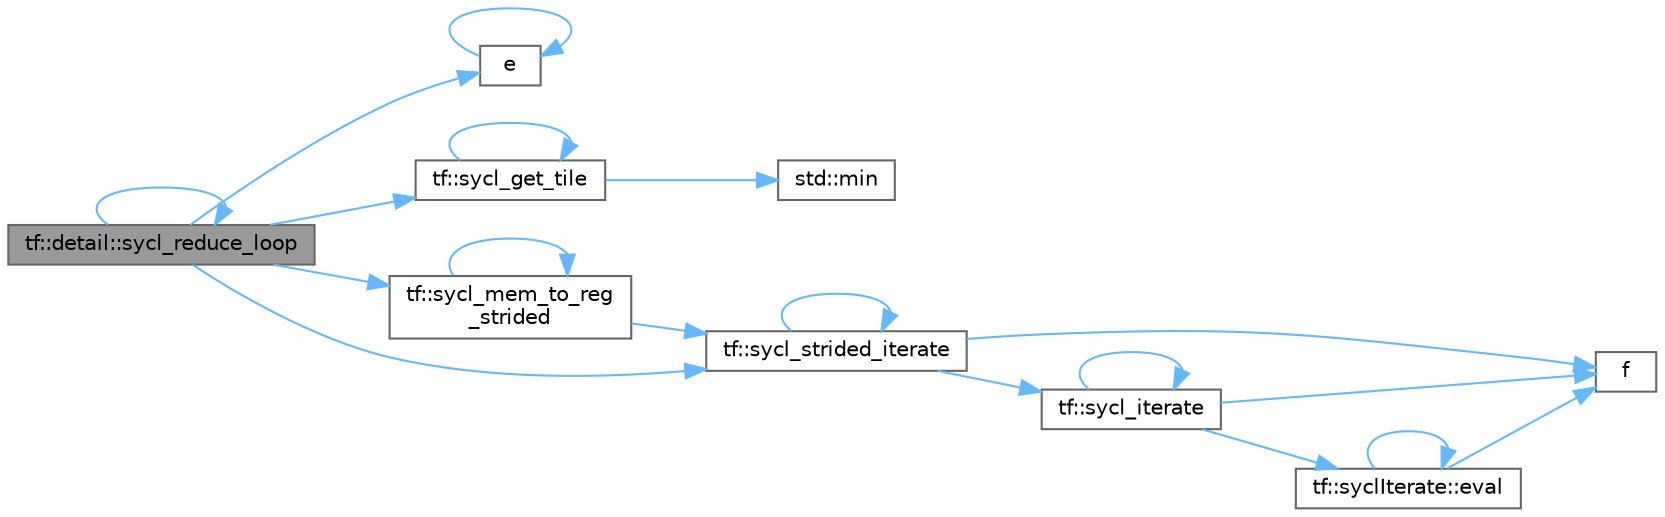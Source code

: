 digraph "tf::detail::sycl_reduce_loop"
{
 // LATEX_PDF_SIZE
  bgcolor="transparent";
  edge [fontname=Helvetica,fontsize=10,labelfontname=Helvetica,labelfontsize=10];
  node [fontname=Helvetica,fontsize=10,shape=box,height=0.2,width=0.4];
  rankdir="LR";
  Node1 [id="Node000001",label="tf::detail::sycl_reduce_loop",height=0.2,width=0.4,color="gray40", fillcolor="grey60", style="filled", fontcolor="black",tooltip=" "];
  Node1 -> Node2 [id="edge1_Node000001_Node000002",color="steelblue1",style="solid",tooltip=" "];
  Node2 [id="Node000002",label="e",height=0.2,width=0.4,color="grey40", fillcolor="white", style="filled",URL="$_cwise__array__power__array_8cpp.html#a9cb86ff854760bf91a154f2724a9101d",tooltip=" "];
  Node2 -> Node2 [id="edge2_Node000002_Node000002",color="steelblue1",style="solid",tooltip=" "];
  Node1 -> Node3 [id="edge3_Node000001_Node000003",color="steelblue1",style="solid",tooltip=" "];
  Node3 [id="Node000003",label="tf::sycl_get_tile",height=0.2,width=0.4,color="grey40", fillcolor="white", style="filled",URL="$namespacetf.html#afbe5a82a36acd5287b862e70be9f2f71",tooltip=" "];
  Node3 -> Node4 [id="edge4_Node000003_Node000004",color="steelblue1",style="solid",tooltip=" "];
  Node4 [id="Node000004",label="std::min",height=0.2,width=0.4,color="grey40", fillcolor="white", style="filled",URL="$namespacestd.html#ac7b9885417769949d76890454b6d072e",tooltip=" "];
  Node3 -> Node3 [id="edge5_Node000003_Node000003",color="steelblue1",style="solid",tooltip=" "];
  Node1 -> Node5 [id="edge6_Node000001_Node000005",color="steelblue1",style="solid",tooltip=" "];
  Node5 [id="Node000005",label="tf::sycl_mem_to_reg\l_strided",height=0.2,width=0.4,color="grey40", fillcolor="white", style="filled",URL="$namespacetf.html#a9eabeb17a88edba235467d197c6a5cd5",tooltip=" "];
  Node5 -> Node5 [id="edge7_Node000005_Node000005",color="steelblue1",style="solid",tooltip=" "];
  Node5 -> Node6 [id="edge8_Node000005_Node000006",color="steelblue1",style="solid",tooltip=" "];
  Node6 [id="Node000006",label="tf::sycl_strided_iterate",height=0.2,width=0.4,color="grey40", fillcolor="white", style="filled",URL="$namespacetf.html#a73c9e33667bd896e8faf6a0c9fb0ccf6",tooltip=" "];
  Node6 -> Node7 [id="edge9_Node000006_Node000007",color="steelblue1",style="solid",tooltip=" "];
  Node7 [id="Node000007",label="f",height=0.2,width=0.4,color="grey40", fillcolor="white", style="filled",URL="$cxx11__tensor__map_8cpp.html#a7f507fea02198f6cb81c86640c7b1a4e",tooltip=" "];
  Node6 -> Node8 [id="edge10_Node000006_Node000008",color="steelblue1",style="solid",tooltip=" "];
  Node8 [id="Node000008",label="tf::sycl_iterate",height=0.2,width=0.4,color="grey40", fillcolor="white", style="filled",URL="$namespacetf.html#a15d116b0d477916b4d21d13f917b639b",tooltip=" "];
  Node8 -> Node9 [id="edge11_Node000008_Node000009",color="steelblue1",style="solid",tooltip=" "];
  Node9 [id="Node000009",label="tf::syclIterate::eval",height=0.2,width=0.4,color="grey40", fillcolor="white", style="filled",URL="$structtf_1_1sycl_iterate.html#afc9c04ae9da46a69bb7557891c3c190c",tooltip=" "];
  Node9 -> Node9 [id="edge12_Node000009_Node000009",color="steelblue1",style="solid",tooltip=" "];
  Node9 -> Node7 [id="edge13_Node000009_Node000007",color="steelblue1",style="solid",tooltip=" "];
  Node8 -> Node7 [id="edge14_Node000008_Node000007",color="steelblue1",style="solid",tooltip=" "];
  Node8 -> Node8 [id="edge15_Node000008_Node000008",color="steelblue1",style="solid",tooltip=" "];
  Node6 -> Node6 [id="edge16_Node000006_Node000006",color="steelblue1",style="solid",tooltip=" "];
  Node1 -> Node1 [id="edge17_Node000001_Node000001",color="steelblue1",style="solid",tooltip=" "];
  Node1 -> Node6 [id="edge18_Node000001_Node000006",color="steelblue1",style="solid",tooltip=" "];
}
